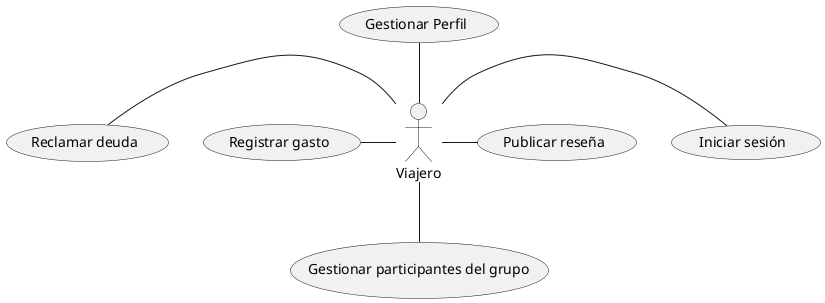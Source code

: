 @startuml

:Viajero: as v

v -left- (Registrar gasto)
v -up- (Gestionar Perfil)
v -right- (Iniciar sesión)
v -left- (Reclamar deuda)
v -- (Gestionar participantes del grupo)
v -right- (Publicar reseña)


@enduml